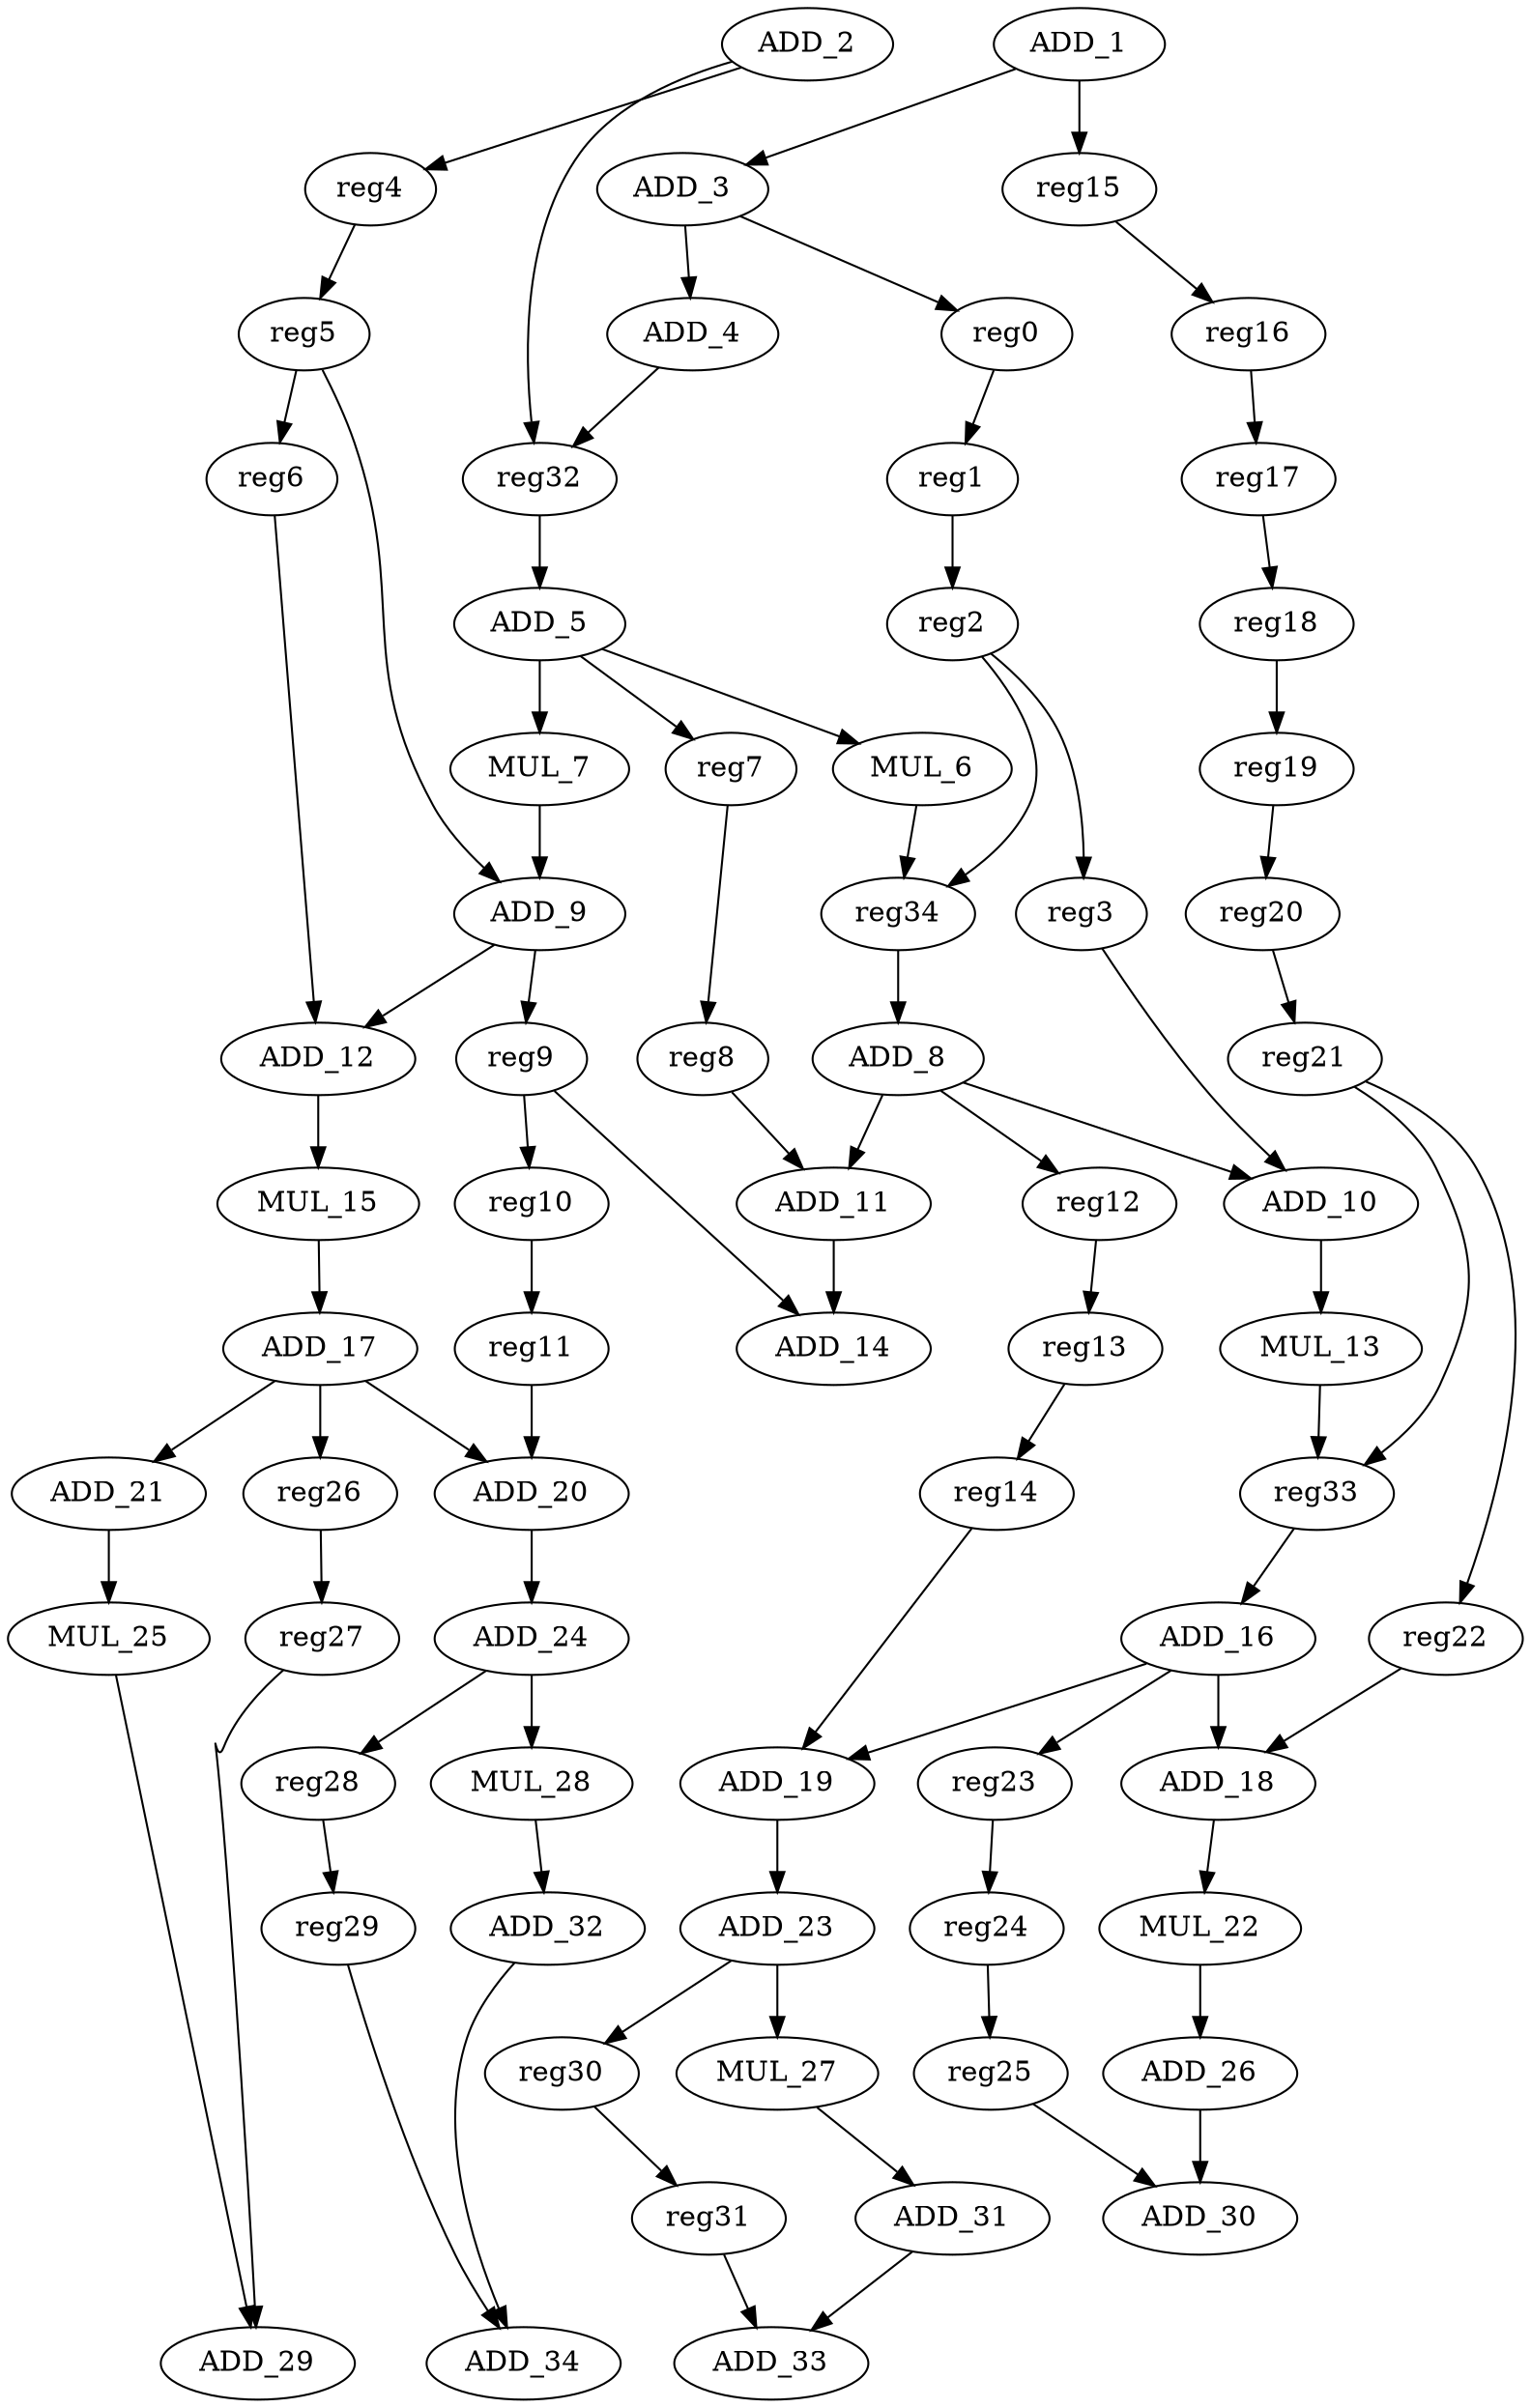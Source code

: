 digraph G {
    ADD_1;
    ADD_3;
    reg15;
    ADD_2;
    reg32;
    reg4;
    ADD_4;
    reg0;
    ADD_5;
    MUL_6;
    MUL_7;
    reg7;
    reg34;
    ADD_9;
    ADD_8;
    ADD_10;
    ADD_11;
    reg12;
    ADD_12;
    reg9;
    MUL_13;
    ADD_14;
    MUL_15;
    reg33;
    ADD_17;
    ADD_16;
    ADD_18;
    ADD_19;
    reg23;
    ADD_20;
    ADD_21;
    reg26;
    MUL_22;
    ADD_23;
    ADD_24;
    MUL_25;
    ADD_26;
    MUL_27;
    reg30;
    MUL_28;
    reg28;
    ADD_29;
    ADD_30;
    ADD_31;
    ADD_32;
    ADD_33;
    ADD_34;
    reg16;
    reg17;
    reg18;
    reg19;
    reg20;
    reg21;
    reg22;
    reg5;
    reg6;
    reg1;
    reg2;
    reg3;
    reg8;
    reg13;
    reg14;
    reg10;
    reg11;
    reg24;
    reg25;
    reg27;
    reg31;
    reg29;
    ADD_1 -> ADD_3 [weight=0];
    ADD_1 -> reg15 [weight=3];
    ADD_3 -> ADD_4 [weight=0];
    ADD_3 -> reg0 [weight=0];
    reg15 -> reg16 [weight=0];
    ADD_2 -> reg32 [weight=0];
    ADD_2 -> reg4 [weight=0];
    reg32 -> ADD_5 [weight=2];
    reg4 -> reg5 [weight=0];
    ADD_4 -> reg32 [weight=0];
    reg0 -> reg1 [weight=0];
    ADD_5 -> MUL_6 [weight=0];
    ADD_5 -> MUL_7 [weight=2];
    ADD_5 -> reg7 [weight=0];
    MUL_6 -> reg34 [weight=0];
    MUL_7 -> ADD_9 [weight=1];
    reg7 -> reg8 [weight=0];
    reg34 -> ADD_8 [weight=1];
    ADD_9 -> ADD_12 [weight=0];
    ADD_9 -> reg9 [weight=0];
    ADD_8 -> ADD_10 [weight=0];
    ADD_8 -> ADD_11 [weight=0];
    ADD_8 -> reg12 [weight=0];
    ADD_10 -> MUL_13 [weight=1];
    ADD_11 -> ADD_14 [weight=1];
    reg12 -> reg13 [weight=0];
    ADD_12 -> MUL_15 [weight=4];
    reg9 -> ADD_14 [weight=0];
    reg9 -> reg10 [weight=0];
    MUL_13 -> reg33 [weight=0];
    MUL_15 -> ADD_17 [weight=0];
    reg33 -> ADD_16 [weight=0];
    ADD_17 -> ADD_20 [weight=0];
    ADD_17 -> ADD_21 [weight=0];
    ADD_17 -> reg26 [weight=4];
    ADD_16 -> ADD_18 [weight=1];
    ADD_16 -> ADD_19 [weight=0];
    ADD_16 -> reg23 [weight=0];
    ADD_18 -> MUL_22 [weight=0];
    ADD_19 -> ADD_23 [weight=1];
    reg23 -> reg24 [weight=0];
    ADD_20 -> ADD_24 [weight=0];
    ADD_21 -> MUL_25 [weight=0];
    reg26 -> reg27 [weight=0];
    MUL_22 -> ADD_26 [weight=0];
    ADD_23 -> MUL_27 [weight=2];
    ADD_23 -> reg30 [weight=0];
    ADD_24 -> MUL_28 [weight=2];
    ADD_24 -> reg28 [weight=0];
    MUL_25 -> ADD_29 [weight=0];
    ADD_26 -> ADD_30 [weight=3];
    MUL_27 -> ADD_31 [weight=0];
    reg30 -> reg31 [weight=0];
    MUL_28 -> ADD_32 [weight=0];
    reg28 -> reg29 [weight=0];
    ADD_31 -> ADD_33 [weight=0];
    ADD_32 -> ADD_34 [weight=0];
    reg16 -> reg17 [weight=0];
    reg17 -> reg18 [weight=0];
    reg18 -> reg19 [weight=1];
    reg19 -> reg20 [weight=0];
    reg20 -> reg21 [weight=0];
    reg21 -> reg33 [weight=0];
    reg21 -> reg22 [weight=0];
    reg22 -> ADD_18 [weight=0];
    reg5 -> ADD_9 [weight=0];
    reg5 -> reg6 [weight=0];
    reg6 -> ADD_12 [weight=0];
    reg1 -> reg2 [weight=3];
    reg2 -> reg34 [weight=0];
    reg2 -> reg3 [weight=0];
    reg3 -> ADD_10 [weight=0];
    reg8 -> ADD_11 [weight=0];
    reg13 -> reg14 [weight=0];
    reg14 -> ADD_19 [weight=0];
    reg10 -> reg11 [weight=0];
    reg11 -> ADD_20 [weight=0];
    reg24 -> reg25 [weight=0];
    reg25 -> ADD_30 [weight=0];
    reg27 -> ADD_29 [weight=0];
    reg31 -> ADD_33 [weight=0];
    reg29 -> ADD_34 [weight=0];
}
